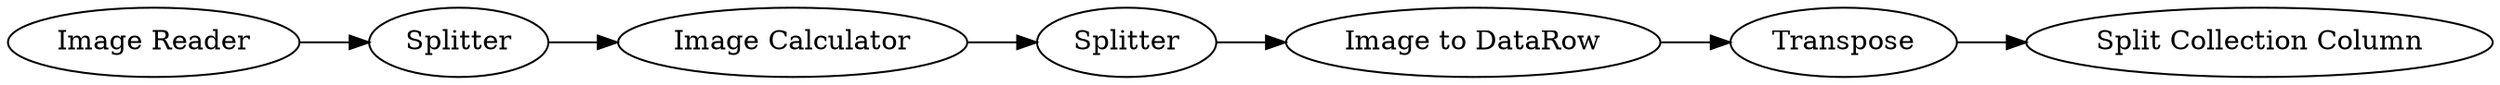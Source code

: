 digraph {
	284 -> 288
	285 -> 284
	288 -> 286
	286 -> 289
	289 -> 287
	283 -> 285
	283 [label="Image Reader"]
	285 [label=Splitter]
	289 [label=Transpose]
	284 [label="Image Calculator"]
	287 [label="Split Collection Column"]
	288 [label=Splitter]
	286 [label="Image to DataRow"]
	rankdir=LR
}
